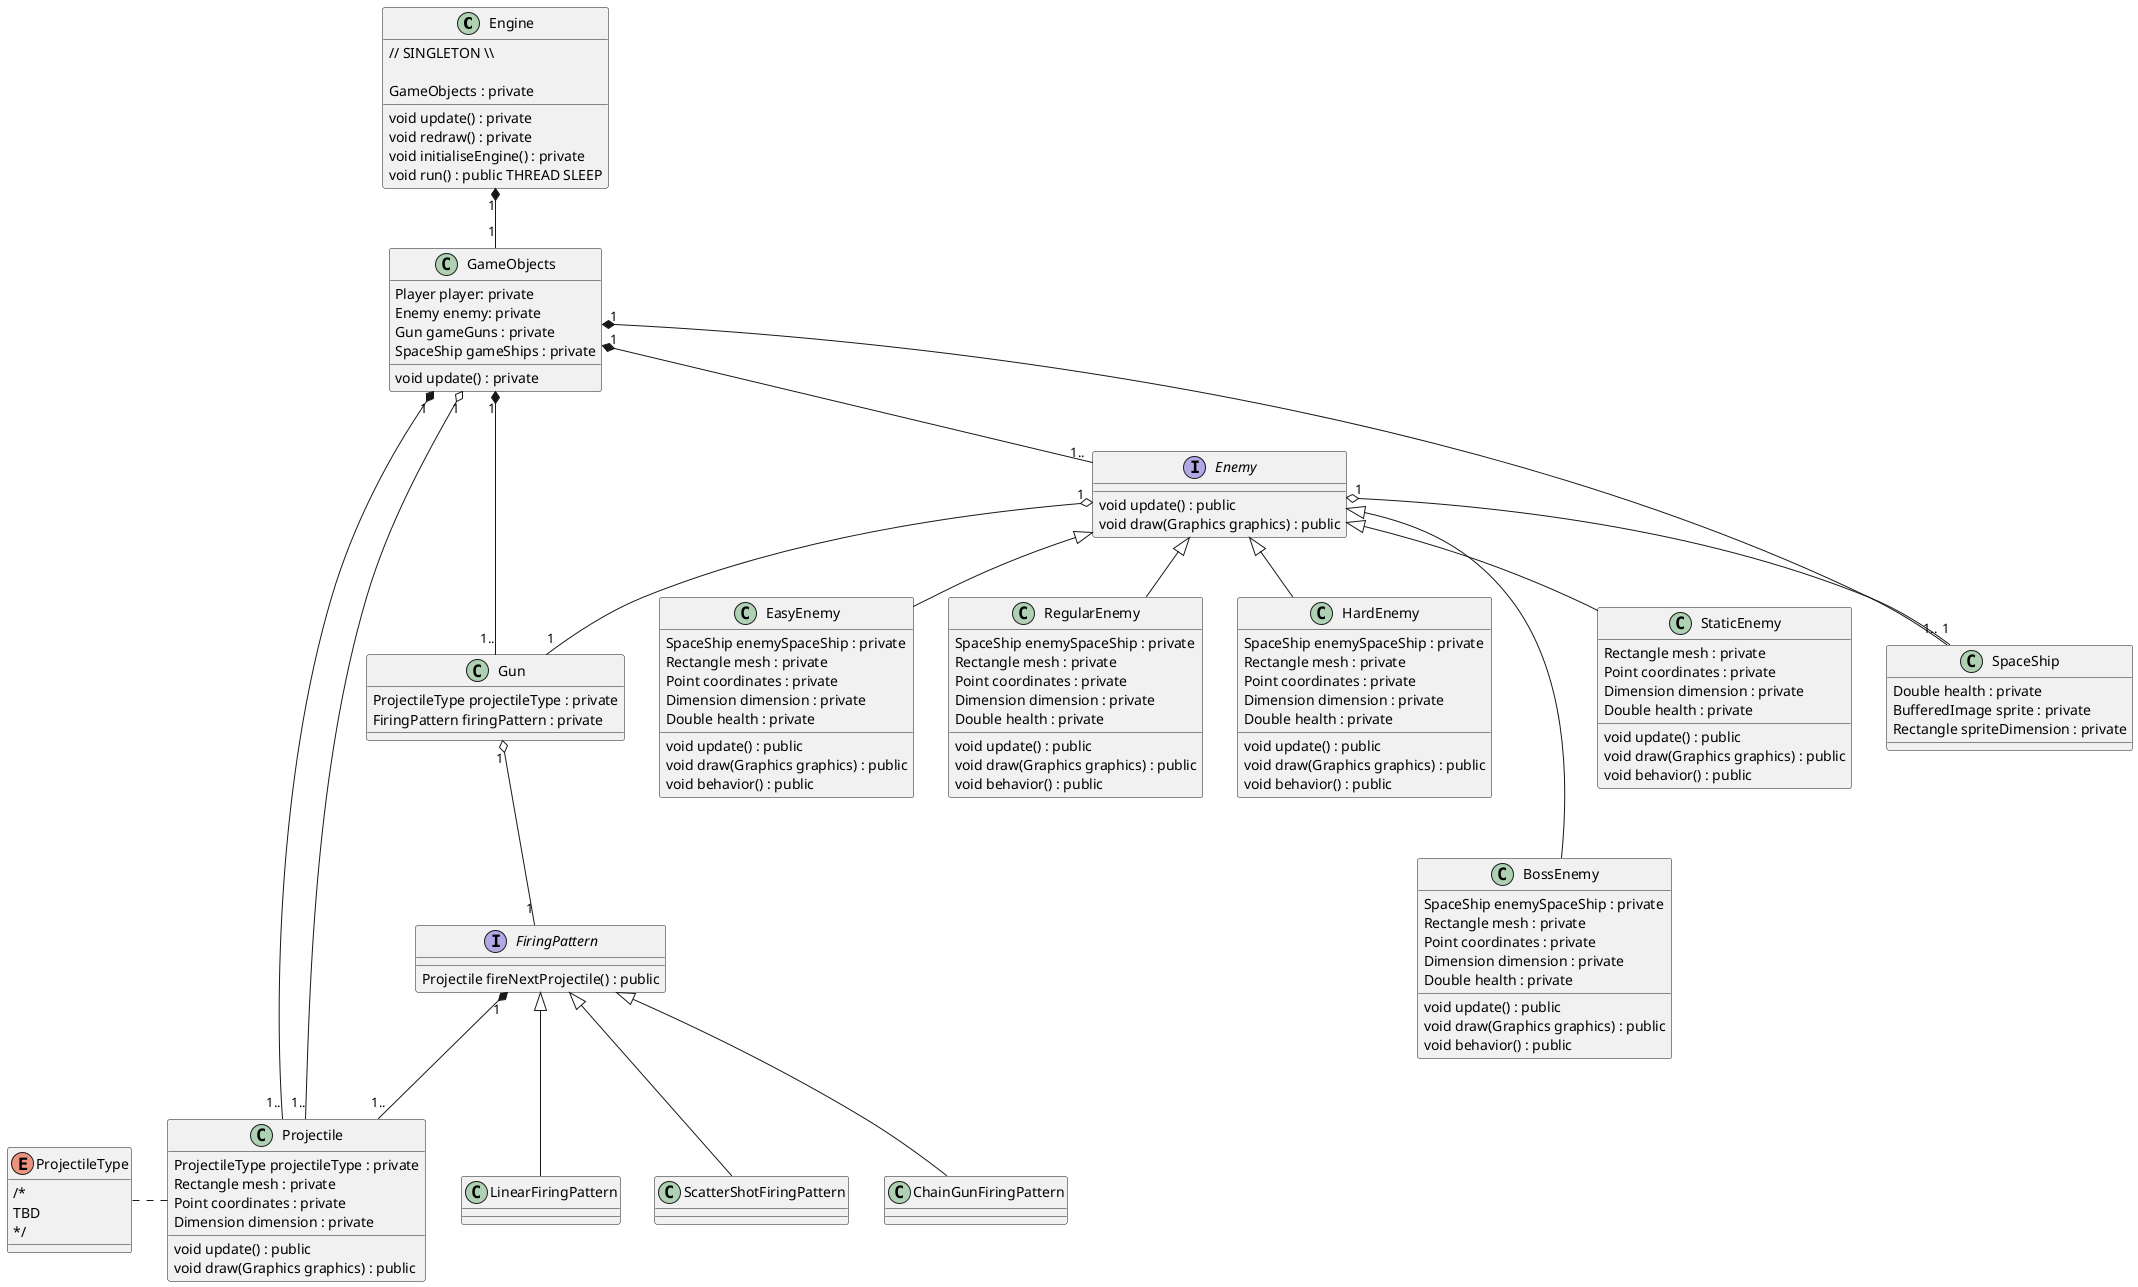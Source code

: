 @startuml

class Engine{

    // SINGLETON \\\\

    GameObjects : private

    void update() : private
    void redraw() : private
    void initialiseEngine() : private
    void run() : public THREAD SLEEP
}

class GameObjects{
    Player player: private
    Enemy enemy: private
    Gun gameGuns : private
    SpaceShip gameShips : private

    void update() : private
}

interface Enemy {
    void update() : public
    void draw(Graphics graphics) : public
}

class EasyEnemy {
    SpaceShip enemySpaceShip : private
    Rectangle mesh : private
    Point coordinates : private
    Dimension dimension : private
    Double health : private

    void update() : public
    void draw(Graphics graphics) : public
    void behavior() : public
}


class RegularEnemy {
    SpaceShip enemySpaceShip : private
    Rectangle mesh : private
    Point coordinates : private
    Dimension dimension : private
    Double health : private

    void update() : public
    void draw(Graphics graphics) : public
    void behavior() : public
}

class HardEnemy {
    SpaceShip enemySpaceShip : private
    Rectangle mesh : private
    Point coordinates : private
    Dimension dimension : private
    Double health : private

    void update() : public
    void draw(Graphics graphics) : public
    void behavior() : public
}

class BossEnemy {
    SpaceShip enemySpaceShip : private
    Rectangle mesh : private
    Point coordinates : private
    Dimension dimension : private
    Double health : private


    void update() : public
    void draw(Graphics graphics) : public
    void behavior() : public
}

class StaticEnemy {
    Rectangle mesh : private
    Point coordinates : private
    Dimension dimension : private
    Double health : private

    void update() : public
    void draw(Graphics graphics) : public
    void behavior() : public
}

class SpaceShip {
    Double health : private
    BufferedImage sprite : private
    Rectangle spriteDimension : private
}

class Projectile {
    ProjectileType projectileType : private
    Rectangle mesh : private
    Point coordinates : private
    Dimension dimension : private

    void update() : public
    void draw(Graphics graphics) : public
}

enum ProjectileType {
 /*
    TBD
 */
}

interface FiringPattern {
    Projectile fireNextProjectile() : public
}

class Gun {
    ProjectileType projectileType : private
    FiringPattern firingPattern : private
}

class LinearFiringPattern{

}

class ScatterShotFiringPattern{

}

class ChainGunFiringPattern{

}

Engine "1" *-- "1" GameObjects
GameObjects "1" *-- "1.." Enemy
GameObjects "1" *-- "1.." SpaceShip
GameObjects "1"  *-- "1.." Gun
GameObjects "1" *-- "1.." Projectile
GameObjects "1" o-- "1.." Projectile
FiringPattern ^-- LinearFiringPattern
FiringPattern ^-- ScatterShotFiringPattern
FiringPattern ^-- ChainGunFiringPattern
FiringPattern "1" *-- "1.." Projectile

Gun "1" o-- "1" FiringPattern

Enemy "1" o-- "1" SpaceShip
Enemy "1" o-- "1" Gun
Enemy ^-- EasyEnemy
Enemy ^-- RegularEnemy
Enemy ^-- HardEnemy
Enemy ^--- BossEnemy
Enemy ^-- StaticEnemy

ProjectileType . Projectile



@enduml